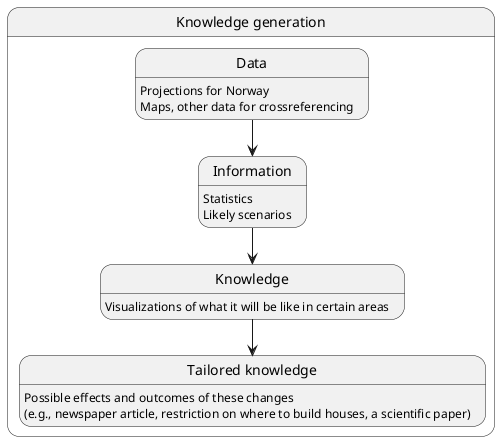 @startuml

state "Knowledge generation" as kg {

state Data {
  Data : Projections for Norway
  Data : Maps, other data for crossreferencing
}

state Information {
  Information : Statistics 
  Information : Likely scenarios
}

state Knowledge {
  Knowledge : Visualizations of what it will be like in certain areas
}

state "Tailored knowledge" as tk {
  tk : Possible effects and outcomes of these changes\n(e.g., newspaper article, restriction on where to build houses, a scientific paper)
}
}

Data --> Information
Information --> Knowledge
Knowledge --> tk

@enduml
